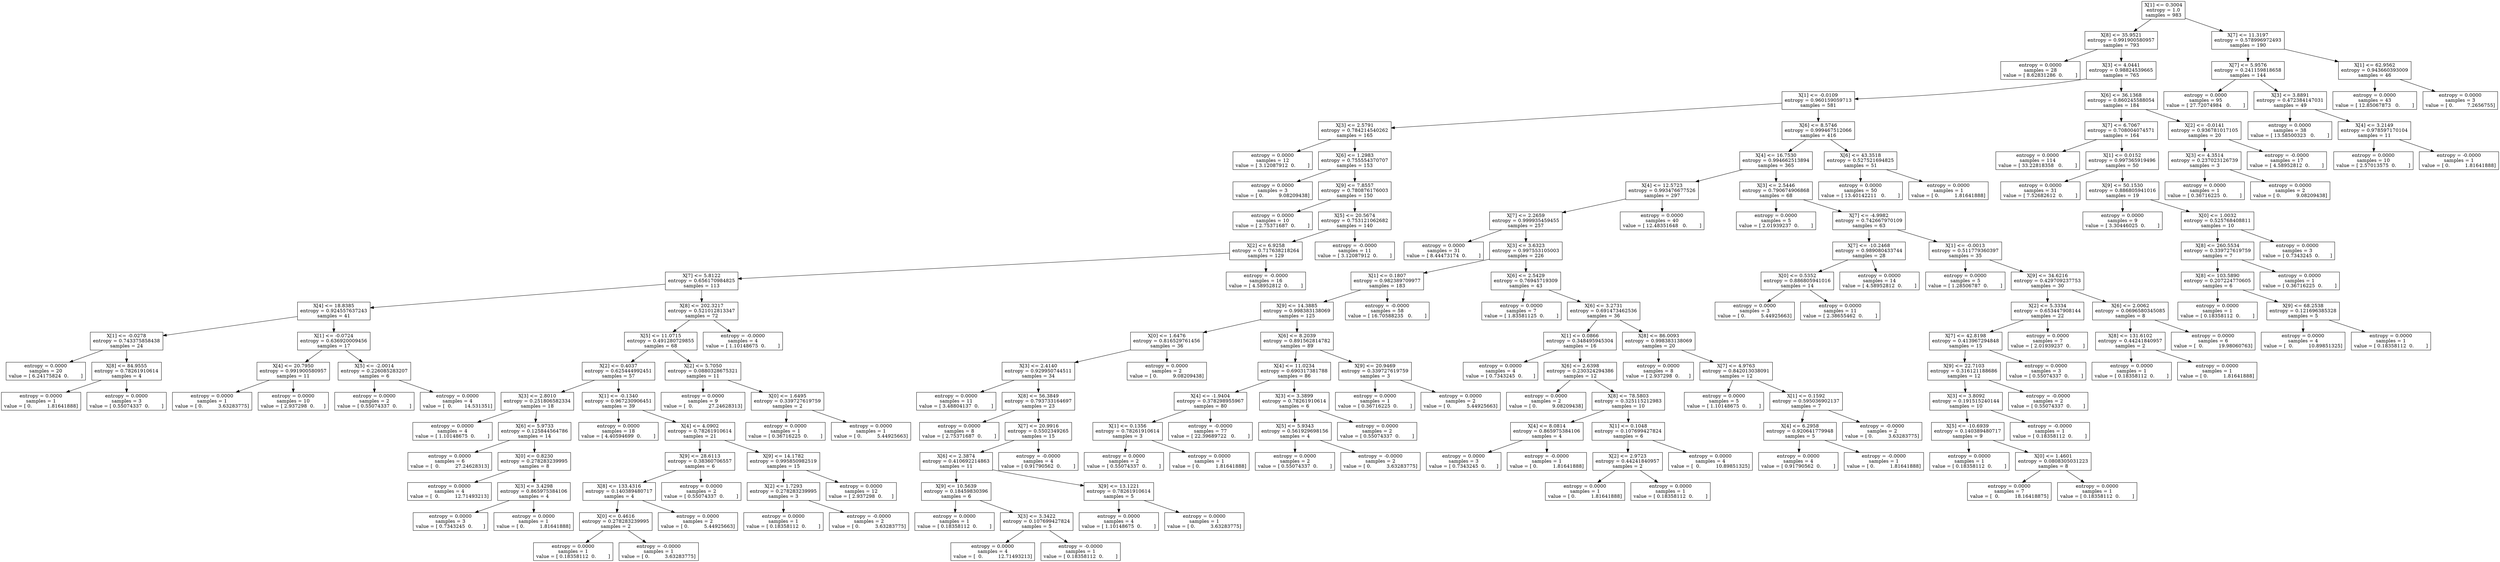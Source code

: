 digraph Tree {
0 [label="X[1] <= 0.3004\nentropy = 1.0\nsamples = 983", shape="box"] ;
1 [label="X[8] <= 35.9521\nentropy = 0.991900580957\nsamples = 793", shape="box"] ;
0 -> 1 ;
2 [label="entropy = 0.0000\nsamples = 28\nvalue = [ 8.62831286  0.        ]", shape="box"] ;
1 -> 2 ;
3 [label="X[3] <= 4.0441\nentropy = 0.98824539665\nsamples = 765", shape="box"] ;
1 -> 3 ;
4 [label="X[1] <= -0.0109\nentropy = 0.960159059713\nsamples = 581", shape="box"] ;
3 -> 4 ;
5 [label="X[3] <= 2.5791\nentropy = 0.784214540262\nsamples = 165", shape="box"] ;
4 -> 5 ;
6 [label="entropy = 0.0000\nsamples = 12\nvalue = [ 3.12087912  0.        ]", shape="box"] ;
5 -> 6 ;
7 [label="X[6] <= 1.2983\nentropy = 0.755554370707\nsamples = 153", shape="box"] ;
5 -> 7 ;
8 [label="entropy = 0.0000\nsamples = 3\nvalue = [ 0.          9.08209438]", shape="box"] ;
7 -> 8 ;
9 [label="X[9] <= 7.8557\nentropy = 0.780876176003\nsamples = 150", shape="box"] ;
7 -> 9 ;
10 [label="entropy = 0.0000\nsamples = 10\nvalue = [ 2.75371687  0.        ]", shape="box"] ;
9 -> 10 ;
11 [label="X[5] <= 20.5674\nentropy = 0.753121062682\nsamples = 140", shape="box"] ;
9 -> 11 ;
12 [label="X[2] <= 6.9258\nentropy = 0.717638218264\nsamples = 129", shape="box"] ;
11 -> 12 ;
13 [label="X[7] <= 5.8122\nentropy = 0.656170984825\nsamples = 113", shape="box"] ;
12 -> 13 ;
14 [label="X[4] <= 18.8385\nentropy = 0.924557637243\nsamples = 41", shape="box"] ;
13 -> 14 ;
15 [label="X[1] <= -0.0278\nentropy = 0.743375858438\nsamples = 24", shape="box"] ;
14 -> 15 ;
16 [label="entropy = 0.0000\nsamples = 20\nvalue = [ 6.24175824  0.        ]", shape="box"] ;
15 -> 16 ;
17 [label="X[8] <= 84.9555\nentropy = 0.78261910614\nsamples = 4", shape="box"] ;
15 -> 17 ;
18 [label="entropy = 0.0000\nsamples = 1\nvalue = [ 0.          1.81641888]", shape="box"] ;
17 -> 18 ;
19 [label="entropy = 0.0000\nsamples = 3\nvalue = [ 0.55074337  0.        ]", shape="box"] ;
17 -> 19 ;
20 [label="X[1] <= -0.0724\nentropy = 0.636920009456\nsamples = 17", shape="box"] ;
14 -> 20 ;
21 [label="X[4] <= 20.7950\nentropy = 0.991900580957\nsamples = 11", shape="box"] ;
20 -> 21 ;
22 [label="entropy = 0.0000\nsamples = 1\nvalue = [ 0.          3.63283775]", shape="box"] ;
21 -> 22 ;
23 [label="entropy = 0.0000\nsamples = 10\nvalue = [ 2.937298  0.      ]", shape="box"] ;
21 -> 23 ;
24 [label="X[5] <= -2.0014\nentropy = 0.226085283207\nsamples = 6", shape="box"] ;
20 -> 24 ;
25 [label="entropy = 0.0000\nsamples = 2\nvalue = [ 0.55074337  0.        ]", shape="box"] ;
24 -> 25 ;
26 [label="entropy = 0.0000\nsamples = 4\nvalue = [  0.        14.531351]", shape="box"] ;
24 -> 26 ;
27 [label="X[8] <= 202.3217\nentropy = 0.521012813347\nsamples = 72", shape="box"] ;
13 -> 27 ;
28 [label="X[5] <= 11.0715\nentropy = 0.491280729855\nsamples = 68", shape="box"] ;
27 -> 28 ;
29 [label="X[2] <= 0.4037\nentropy = 0.625444992451\nsamples = 57", shape="box"] ;
28 -> 29 ;
30 [label="X[3] <= 2.8010\nentropy = 0.251806582334\nsamples = 18", shape="box"] ;
29 -> 30 ;
31 [label="entropy = 0.0000\nsamples = 4\nvalue = [ 1.10148675  0.        ]", shape="box"] ;
30 -> 31 ;
32 [label="X[6] <= 5.9733\nentropy = 0.125844564786\nsamples = 14", shape="box"] ;
30 -> 32 ;
33 [label="entropy = 0.0000\nsamples = 6\nvalue = [  0.          27.24628313]", shape="box"] ;
32 -> 33 ;
34 [label="X[0] <= 0.8230\nentropy = 0.278283239995\nsamples = 8", shape="box"] ;
32 -> 34 ;
35 [label="entropy = 0.0000\nsamples = 4\nvalue = [  0.          12.71493213]", shape="box"] ;
34 -> 35 ;
36 [label="X[3] <= 3.4298\nentropy = 0.865975384106\nsamples = 4", shape="box"] ;
34 -> 36 ;
37 [label="entropy = 0.0000\nsamples = 3\nvalue = [ 0.7343245  0.       ]", shape="box"] ;
36 -> 37 ;
38 [label="entropy = 0.0000\nsamples = 1\nvalue = [ 0.          1.81641888]", shape="box"] ;
36 -> 38 ;
39 [label="X[1] <= -0.1340\nentropy = 0.967230906451\nsamples = 39", shape="box"] ;
29 -> 39 ;
40 [label="entropy = 0.0000\nsamples = 18\nvalue = [ 4.40594699  0.        ]", shape="box"] ;
39 -> 40 ;
41 [label="X[4] <= 4.0902\nentropy = 0.78261910614\nsamples = 21", shape="box"] ;
39 -> 41 ;
42 [label="X[9] <= 28.6113\nentropy = 0.38360706557\nsamples = 6", shape="box"] ;
41 -> 42 ;
43 [label="X[8] <= 133.4316\nentropy = 0.140389480717\nsamples = 4", shape="box"] ;
42 -> 43 ;
44 [label="X[0] <= 0.4616\nentropy = 0.278283239995\nsamples = 2", shape="box"] ;
43 -> 44 ;
45 [label="entropy = 0.0000\nsamples = 1\nvalue = [ 0.18358112  0.        ]", shape="box"] ;
44 -> 45 ;
46 [label="entropy = -0.0000\nsamples = 1\nvalue = [ 0.          3.63283775]", shape="box"] ;
44 -> 46 ;
47 [label="entropy = 0.0000\nsamples = 2\nvalue = [ 0.          5.44925663]", shape="box"] ;
43 -> 47 ;
48 [label="entropy = 0.0000\nsamples = 2\nvalue = [ 0.55074337  0.        ]", shape="box"] ;
42 -> 48 ;
49 [label="X[9] <= 14.1782\nentropy = 0.995850982519\nsamples = 15", shape="box"] ;
41 -> 49 ;
50 [label="X[2] <= 1.7293\nentropy = 0.278283239995\nsamples = 3", shape="box"] ;
49 -> 50 ;
51 [label="entropy = 0.0000\nsamples = 1\nvalue = [ 0.18358112  0.        ]", shape="box"] ;
50 -> 51 ;
52 [label="entropy = -0.0000\nsamples = 2\nvalue = [ 0.          3.63283775]", shape="box"] ;
50 -> 52 ;
53 [label="entropy = 0.0000\nsamples = 12\nvalue = [ 2.937298  0.      ]", shape="box"] ;
49 -> 53 ;
54 [label="X[2] <= 5.7050\nentropy = 0.0880328675321\nsamples = 11", shape="box"] ;
28 -> 54 ;
55 [label="entropy = 0.0000\nsamples = 9\nvalue = [  0.          27.24628313]", shape="box"] ;
54 -> 55 ;
56 [label="X[0] <= 1.6495\nentropy = 0.339727619759\nsamples = 2", shape="box"] ;
54 -> 56 ;
57 [label="entropy = 0.0000\nsamples = 1\nvalue = [ 0.36716225  0.        ]", shape="box"] ;
56 -> 57 ;
58 [label="entropy = 0.0000\nsamples = 1\nvalue = [ 0.          5.44925663]", shape="box"] ;
56 -> 58 ;
59 [label="entropy = -0.0000\nsamples = 4\nvalue = [ 1.10148675  0.        ]", shape="box"] ;
27 -> 59 ;
60 [label="entropy = -0.0000\nsamples = 16\nvalue = [ 4.58952812  0.        ]", shape="box"] ;
12 -> 60 ;
61 [label="entropy = -0.0000\nsamples = 11\nvalue = [ 3.12087912  0.        ]", shape="box"] ;
11 -> 61 ;
62 [label="X[6] <= 8.5746\nentropy = 0.999467512066\nsamples = 416", shape="box"] ;
4 -> 62 ;
63 [label="X[4] <= 16.7530\nentropy = 0.994662513894\nsamples = 365", shape="box"] ;
62 -> 63 ;
64 [label="X[4] <= 12.5723\nentropy = 0.993476677526\nsamples = 297", shape="box"] ;
63 -> 64 ;
65 [label="X[7] <= 2.2659\nentropy = 0.999935459455\nsamples = 257", shape="box"] ;
64 -> 65 ;
66 [label="entropy = 0.0000\nsamples = 31\nvalue = [ 8.44473174  0.        ]", shape="box"] ;
65 -> 66 ;
67 [label="X[3] <= 3.6323\nentropy = 0.997553105003\nsamples = 226", shape="box"] ;
65 -> 67 ;
68 [label="X[1] <= 0.1807\nentropy = 0.982389709977\nsamples = 183", shape="box"] ;
67 -> 68 ;
69 [label="X[9] <= 14.3885\nentropy = 0.998383138069\nsamples = 125", shape="box"] ;
68 -> 69 ;
70 [label="X[0] <= 1.6476\nentropy = 0.816529761456\nsamples = 36", shape="box"] ;
69 -> 70 ;
71 [label="X[3] <= 2.4140\nentropy = 0.929950744511\nsamples = 34", shape="box"] ;
70 -> 71 ;
72 [label="entropy = 0.0000\nsamples = 11\nvalue = [ 3.48804137  0.        ]", shape="box"] ;
71 -> 72 ;
73 [label="X[8] <= 56.3849\nentropy = 0.793733164697\nsamples = 23", shape="box"] ;
71 -> 73 ;
74 [label="entropy = 0.0000\nsamples = 8\nvalue = [ 2.75371687  0.        ]", shape="box"] ;
73 -> 74 ;
75 [label="X[7] <= 20.9916\nentropy = 0.5502349265\nsamples = 15", shape="box"] ;
73 -> 75 ;
76 [label="X[6] <= 2.3874\nentropy = 0.410692214863\nsamples = 11", shape="box"] ;
75 -> 76 ;
77 [label="X[9] <= 10.5639\nentropy = 0.18459830396\nsamples = 6", shape="box"] ;
76 -> 77 ;
78 [label="entropy = 0.0000\nsamples = 1\nvalue = [ 0.18358112  0.        ]", shape="box"] ;
77 -> 78 ;
79 [label="X[3] <= 3.3422\nentropy = 0.107699427824\nsamples = 5", shape="box"] ;
77 -> 79 ;
80 [label="entropy = 0.0000\nsamples = 4\nvalue = [  0.          12.71493213]", shape="box"] ;
79 -> 80 ;
81 [label="entropy = -0.0000\nsamples = 1\nvalue = [ 0.18358112  0.        ]", shape="box"] ;
79 -> 81 ;
82 [label="X[9] <= 13.1221\nentropy = 0.78261910614\nsamples = 5", shape="box"] ;
76 -> 82 ;
83 [label="entropy = 0.0000\nsamples = 4\nvalue = [ 1.10148675  0.        ]", shape="box"] ;
82 -> 83 ;
84 [label="entropy = 0.0000\nsamples = 1\nvalue = [ 0.          3.63283775]", shape="box"] ;
82 -> 84 ;
85 [label="entropy = -0.0000\nsamples = 4\nvalue = [ 0.91790562  0.        ]", shape="box"] ;
75 -> 85 ;
86 [label="entropy = 0.0000\nsamples = 2\nvalue = [ 0.          9.08209438]", shape="box"] ;
70 -> 86 ;
87 [label="X[6] <= 8.2039\nentropy = 0.891562814782\nsamples = 89", shape="box"] ;
69 -> 87 ;
88 [label="X[4] <= 11.0234\nentropy = 0.690317381788\nsamples = 86", shape="box"] ;
87 -> 88 ;
89 [label="X[4] <= -1.9404\nentropy = 0.378298955967\nsamples = 80", shape="box"] ;
88 -> 89 ;
90 [label="X[1] <= 0.1356\nentropy = 0.78261910614\nsamples = 3", shape="box"] ;
89 -> 90 ;
91 [label="entropy = 0.0000\nsamples = 2\nvalue = [ 0.55074337  0.        ]", shape="box"] ;
90 -> 91 ;
92 [label="entropy = 0.0000\nsamples = 1\nvalue = [ 0.          1.81641888]", shape="box"] ;
90 -> 92 ;
93 [label="entropy = -0.0000\nsamples = 77\nvalue = [ 22.39689722   0.        ]", shape="box"] ;
89 -> 93 ;
94 [label="X[3] <= 3.3899\nentropy = 0.78261910614\nsamples = 6", shape="box"] ;
88 -> 94 ;
95 [label="X[5] <= 5.9343\nentropy = 0.561929698156\nsamples = 4", shape="box"] ;
94 -> 95 ;
96 [label="entropy = 0.0000\nsamples = 2\nvalue = [ 0.55074337  0.        ]", shape="box"] ;
95 -> 96 ;
97 [label="entropy = -0.0000\nsamples = 2\nvalue = [ 0.          3.63283775]", shape="box"] ;
95 -> 97 ;
98 [label="entropy = 0.0000\nsamples = 2\nvalue = [ 0.55074337  0.        ]", shape="box"] ;
94 -> 98 ;
99 [label="X[9] <= 20.9469\nentropy = 0.339727619759\nsamples = 3", shape="box"] ;
87 -> 99 ;
100 [label="entropy = 0.0000\nsamples = 1\nvalue = [ 0.36716225  0.        ]", shape="box"] ;
99 -> 100 ;
101 [label="entropy = 0.0000\nsamples = 2\nvalue = [ 0.          5.44925663]", shape="box"] ;
99 -> 101 ;
102 [label="entropy = -0.0000\nsamples = 58\nvalue = [ 16.70588235   0.        ]", shape="box"] ;
68 -> 102 ;
103 [label="X[6] <= 2.5429\nentropy = 0.76945719309\nsamples = 43", shape="box"] ;
67 -> 103 ;
104 [label="entropy = 0.0000\nsamples = 7\nvalue = [ 1.83581125  0.        ]", shape="box"] ;
103 -> 104 ;
105 [label="X[6] <= 3.2731\nentropy = 0.691473462536\nsamples = 36", shape="box"] ;
103 -> 105 ;
106 [label="X[1] <= 0.0866\nentropy = 0.348495945304\nsamples = 16", shape="box"] ;
105 -> 106 ;
107 [label="entropy = 0.0000\nsamples = 4\nvalue = [ 0.7343245  0.       ]", shape="box"] ;
106 -> 107 ;
108 [label="X[6] <= 2.6398\nentropy = 0.230324294386\nsamples = 12", shape="box"] ;
106 -> 108 ;
109 [label="entropy = 0.0000\nsamples = 2\nvalue = [ 0.          9.08209438]", shape="box"] ;
108 -> 109 ;
110 [label="X[8] <= 78.5803\nentropy = 0.325115212983\nsamples = 10", shape="box"] ;
108 -> 110 ;
111 [label="X[4] <= 8.0814\nentropy = 0.865975384106\nsamples = 4", shape="box"] ;
110 -> 111 ;
112 [label="entropy = 0.0000\nsamples = 3\nvalue = [ 0.7343245  0.       ]", shape="box"] ;
111 -> 112 ;
113 [label="entropy = -0.0000\nsamples = 1\nvalue = [ 0.          1.81641888]", shape="box"] ;
111 -> 113 ;
114 [label="X[1] <= 0.1048\nentropy = 0.107699427824\nsamples = 6", shape="box"] ;
110 -> 114 ;
115 [label="X[2] <= 2.9723\nentropy = 0.44241840957\nsamples = 2", shape="box"] ;
114 -> 115 ;
116 [label="entropy = 0.0000\nsamples = 1\nvalue = [ 0.          1.81641888]", shape="box"] ;
115 -> 116 ;
117 [label="entropy = 0.0000\nsamples = 1\nvalue = [ 0.18358112  0.        ]", shape="box"] ;
115 -> 117 ;
118 [label="entropy = 0.0000\nsamples = 4\nvalue = [  0.          10.89851325]", shape="box"] ;
114 -> 118 ;
119 [label="X[8] <= 86.0093\nentropy = 0.998383138069\nsamples = 20", shape="box"] ;
105 -> 119 ;
120 [label="entropy = 0.0000\nsamples = 8\nvalue = [ 2.937298  0.      ]", shape="box"] ;
119 -> 120 ;
121 [label="X[7] <= 4.9763\nentropy = 0.842013038091\nsamples = 12", shape="box"] ;
119 -> 121 ;
122 [label="entropy = 0.0000\nsamples = 5\nvalue = [ 1.10148675  0.        ]", shape="box"] ;
121 -> 122 ;
123 [label="X[1] <= 0.1592\nentropy = 0.595036902137\nsamples = 7", shape="box"] ;
121 -> 123 ;
124 [label="X[4] <= 6.2958\nentropy = 0.920641779948\nsamples = 5", shape="box"] ;
123 -> 124 ;
125 [label="entropy = 0.0000\nsamples = 4\nvalue = [ 0.91790562  0.        ]", shape="box"] ;
124 -> 125 ;
126 [label="entropy = -0.0000\nsamples = 1\nvalue = [ 0.          1.81641888]", shape="box"] ;
124 -> 126 ;
127 [label="entropy = -0.0000\nsamples = 2\nvalue = [ 0.          3.63283775]", shape="box"] ;
123 -> 127 ;
128 [label="entropy = 0.0000\nsamples = 40\nvalue = [ 12.48351648   0.        ]", shape="box"] ;
64 -> 128 ;
129 [label="X[3] <= 2.5446\nentropy = 0.790674906868\nsamples = 68", shape="box"] ;
63 -> 129 ;
130 [label="entropy = 0.0000\nsamples = 5\nvalue = [ 2.01939237  0.        ]", shape="box"] ;
129 -> 130 ;
131 [label="X[7] <= -4.9982\nentropy = 0.742667970109\nsamples = 63", shape="box"] ;
129 -> 131 ;
132 [label="X[7] <= -10.2468\nentropy = 0.989080433744\nsamples = 28", shape="box"] ;
131 -> 132 ;
133 [label="X[0] <= 0.5352\nentropy = 0.886805941016\nsamples = 14", shape="box"] ;
132 -> 133 ;
134 [label="entropy = 0.0000\nsamples = 3\nvalue = [ 0.          5.44925663]", shape="box"] ;
133 -> 134 ;
135 [label="entropy = 0.0000\nsamples = 11\nvalue = [ 2.38655462  0.        ]", shape="box"] ;
133 -> 135 ;
136 [label="entropy = 0.0000\nsamples = 14\nvalue = [ 4.58952812  0.        ]", shape="box"] ;
132 -> 136 ;
137 [label="X[1] <= -0.0013\nentropy = 0.511779360397\nsamples = 35", shape="box"] ;
131 -> 137 ;
138 [label="entropy = 0.0000\nsamples = 5\nvalue = [ 1.28506787  0.        ]", shape="box"] ;
137 -> 138 ;
139 [label="X[9] <= 34.6216\nentropy = 0.429709237753\nsamples = 30", shape="box"] ;
137 -> 139 ;
140 [label="X[2] <= 5.3334\nentropy = 0.653447908144\nsamples = 22", shape="box"] ;
139 -> 140 ;
141 [label="X[7] <= 42.8198\nentropy = 0.413967294848\nsamples = 15", shape="box"] ;
140 -> 141 ;
142 [label="X[9] <= 22.7103\nentropy = 0.316121188686\nsamples = 12", shape="box"] ;
141 -> 142 ;
143 [label="X[3] <= 3.8092\nentropy = 0.191515240144\nsamples = 10", shape="box"] ;
142 -> 143 ;
144 [label="X[5] <= -10.6939\nentropy = 0.140389480717\nsamples = 9", shape="box"] ;
143 -> 144 ;
145 [label="entropy = 0.0000\nsamples = 1\nvalue = [ 0.18358112  0.        ]", shape="box"] ;
144 -> 145 ;
146 [label="X[0] <= 1.4601\nentropy = 0.0808305031223\nsamples = 8", shape="box"] ;
144 -> 146 ;
147 [label="entropy = 0.0000\nsamples = 7\nvalue = [  0.          18.16418875]", shape="box"] ;
146 -> 147 ;
148 [label="entropy = 0.0000\nsamples = 1\nvalue = [ 0.18358112  0.        ]", shape="box"] ;
146 -> 148 ;
149 [label="entropy = -0.0000\nsamples = 1\nvalue = [ 0.18358112  0.        ]", shape="box"] ;
143 -> 149 ;
150 [label="entropy = -0.0000\nsamples = 2\nvalue = [ 0.55074337  0.        ]", shape="box"] ;
142 -> 150 ;
151 [label="entropy = 0.0000\nsamples = 3\nvalue = [ 0.55074337  0.        ]", shape="box"] ;
141 -> 151 ;
152 [label="entropy = 0.0000\nsamples = 7\nvalue = [ 2.01939237  0.        ]", shape="box"] ;
140 -> 152 ;
153 [label="X[6] <= 2.0062\nentropy = 0.0696580345085\nsamples = 8", shape="box"] ;
139 -> 153 ;
154 [label="X[8] <= 131.6102\nentropy = 0.44241840957\nsamples = 2", shape="box"] ;
153 -> 154 ;
155 [label="entropy = 0.0000\nsamples = 1\nvalue = [ 0.18358112  0.        ]", shape="box"] ;
154 -> 155 ;
156 [label="entropy = 0.0000\nsamples = 1\nvalue = [ 0.          1.81641888]", shape="box"] ;
154 -> 156 ;
157 [label="entropy = 0.0000\nsamples = 6\nvalue = [  0.          19.98060763]", shape="box"] ;
153 -> 157 ;
158 [label="X[6] <= 43.3518\nentropy = 0.527521694825\nsamples = 51", shape="box"] ;
62 -> 158 ;
159 [label="entropy = 0.0000\nsamples = 50\nvalue = [ 13.40142211   0.        ]", shape="box"] ;
158 -> 159 ;
160 [label="entropy = 0.0000\nsamples = 1\nvalue = [ 0.          1.81641888]", shape="box"] ;
158 -> 160 ;
161 [label="X[6] <= 36.1368\nentropy = 0.860245588054\nsamples = 184", shape="box"] ;
3 -> 161 ;
162 [label="X[7] <= 6.7067\nentropy = 0.708004074571\nsamples = 164", shape="box"] ;
161 -> 162 ;
163 [label="entropy = 0.0000\nsamples = 114\nvalue = [ 33.22818358   0.        ]", shape="box"] ;
162 -> 163 ;
164 [label="X[1] <= 0.0152\nentropy = 0.997365919496\nsamples = 50", shape="box"] ;
162 -> 164 ;
165 [label="entropy = 0.0000\nsamples = 31\nvalue = [ 7.52682612  0.        ]", shape="box"] ;
164 -> 165 ;
166 [label="X[9] <= 50.1530\nentropy = 0.886805941016\nsamples = 19", shape="box"] ;
164 -> 166 ;
167 [label="entropy = 0.0000\nsamples = 9\nvalue = [ 3.30446025  0.        ]", shape="box"] ;
166 -> 167 ;
168 [label="X[0] <= 1.0032\nentropy = 0.525768408811\nsamples = 10", shape="box"] ;
166 -> 168 ;
169 [label="X[8] <= 260.5534\nentropy = 0.339727619759\nsamples = 7", shape="box"] ;
168 -> 169 ;
170 [label="X[8] <= 103.5890\nentropy = 0.207224770605\nsamples = 6", shape="box"] ;
169 -> 170 ;
171 [label="entropy = 0.0000\nsamples = 1\nvalue = [ 0.18358112  0.        ]", shape="box"] ;
170 -> 171 ;
172 [label="X[9] <= 68.2538\nentropy = 0.121696385328\nsamples = 5", shape="box"] ;
170 -> 172 ;
173 [label="entropy = 0.0000\nsamples = 4\nvalue = [  0.          10.89851325]", shape="box"] ;
172 -> 173 ;
174 [label="entropy = 0.0000\nsamples = 1\nvalue = [ 0.18358112  0.        ]", shape="box"] ;
172 -> 174 ;
175 [label="entropy = 0.0000\nsamples = 1\nvalue = [ 0.36716225  0.        ]", shape="box"] ;
169 -> 175 ;
176 [label="entropy = 0.0000\nsamples = 3\nvalue = [ 0.7343245  0.       ]", shape="box"] ;
168 -> 176 ;
177 [label="X[2] <= -0.0141\nentropy = 0.936781017105\nsamples = 20", shape="box"] ;
161 -> 177 ;
178 [label="X[3] <= 4.3514\nentropy = 0.237023126739\nsamples = 3", shape="box"] ;
177 -> 178 ;
179 [label="entropy = 0.0000\nsamples = 1\nvalue = [ 0.36716225  0.        ]", shape="box"] ;
178 -> 179 ;
180 [label="entropy = 0.0000\nsamples = 2\nvalue = [ 0.          9.08209438]", shape="box"] ;
178 -> 180 ;
181 [label="entropy = -0.0000\nsamples = 17\nvalue = [ 4.58952812  0.        ]", shape="box"] ;
177 -> 181 ;
182 [label="X[7] <= 11.3197\nentropy = 0.578996972493\nsamples = 190", shape="box"] ;
0 -> 182 ;
183 [label="X[7] <= 5.9576\nentropy = 0.241159818658\nsamples = 144", shape="box"] ;
182 -> 183 ;
184 [label="entropy = 0.0000\nsamples = 95\nvalue = [ 27.72074984   0.        ]", shape="box"] ;
183 -> 184 ;
185 [label="X[3] <= 3.8891\nentropy = 0.472384147031\nsamples = 49", shape="box"] ;
183 -> 185 ;
186 [label="entropy = 0.0000\nsamples = 38\nvalue = [ 13.58500323   0.        ]", shape="box"] ;
185 -> 186 ;
187 [label="X[4] <= 3.2149\nentropy = 0.978597170104\nsamples = 11", shape="box"] ;
185 -> 187 ;
188 [label="entropy = 0.0000\nsamples = 10\nvalue = [ 2.57013575  0.        ]", shape="box"] ;
187 -> 188 ;
189 [label="entropy = -0.0000\nsamples = 1\nvalue = [ 0.          1.81641888]", shape="box"] ;
187 -> 189 ;
190 [label="X[1] <= 62.9562\nentropy = 0.943660393009\nsamples = 46", shape="box"] ;
182 -> 190 ;
191 [label="entropy = 0.0000\nsamples = 43\nvalue = [ 12.85067873   0.        ]", shape="box"] ;
190 -> 191 ;
192 [label="entropy = 0.0000\nsamples = 3\nvalue = [ 0.         7.2656755]", shape="box"] ;
190 -> 192 ;
}